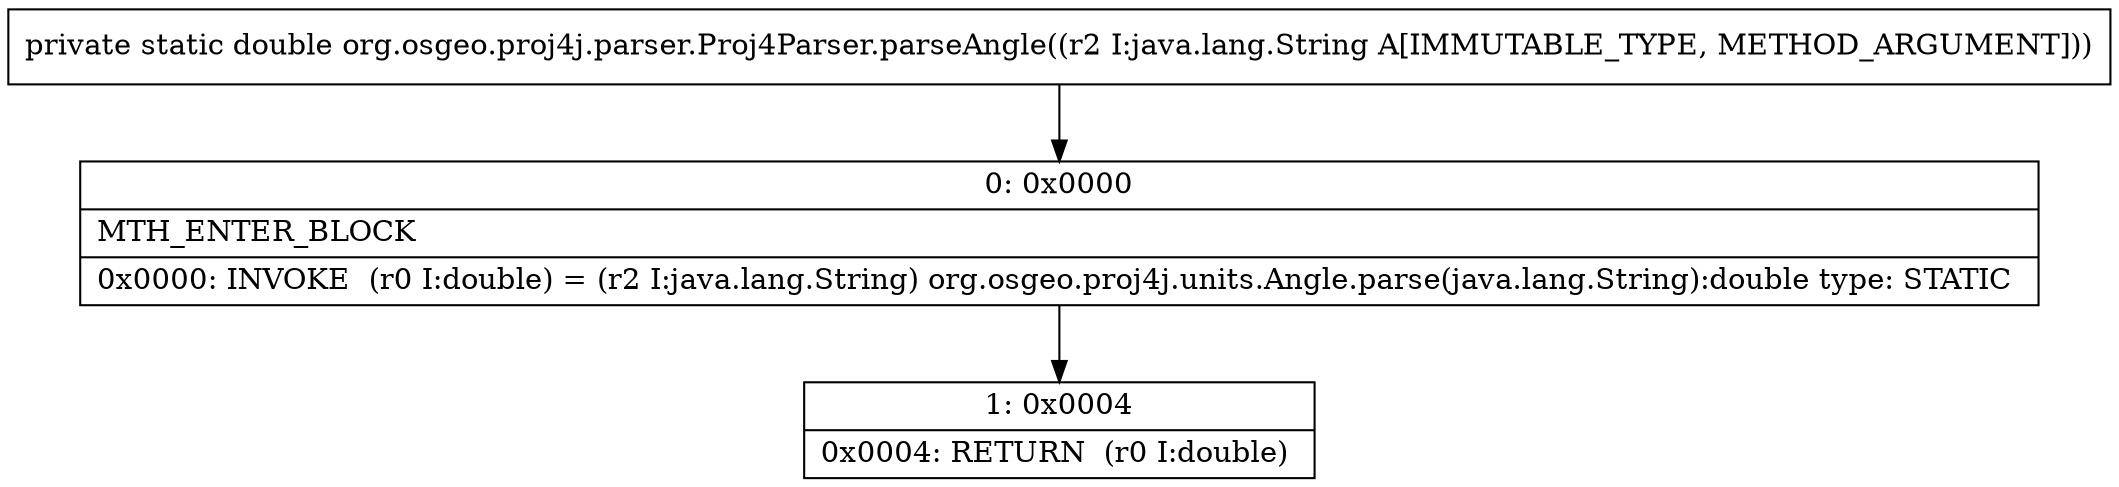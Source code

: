 digraph "CFG fororg.osgeo.proj4j.parser.Proj4Parser.parseAngle(Ljava\/lang\/String;)D" {
Node_0 [shape=record,label="{0\:\ 0x0000|MTH_ENTER_BLOCK\l|0x0000: INVOKE  (r0 I:double) = (r2 I:java.lang.String) org.osgeo.proj4j.units.Angle.parse(java.lang.String):double type: STATIC \l}"];
Node_1 [shape=record,label="{1\:\ 0x0004|0x0004: RETURN  (r0 I:double) \l}"];
MethodNode[shape=record,label="{private static double org.osgeo.proj4j.parser.Proj4Parser.parseAngle((r2 I:java.lang.String A[IMMUTABLE_TYPE, METHOD_ARGUMENT])) }"];
MethodNode -> Node_0;
Node_0 -> Node_1;
}

